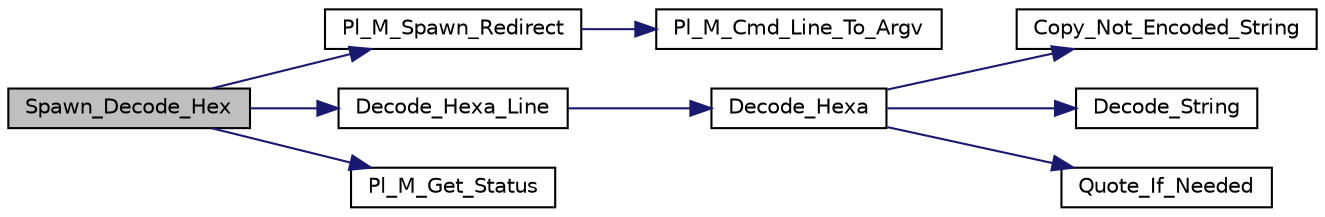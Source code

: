 digraph "Spawn_Decode_Hex"
{
  edge [fontname="Helvetica",fontsize="10",labelfontname="Helvetica",labelfontsize="10"];
  node [fontname="Helvetica",fontsize="10",shape=record];
  rankdir="LR";
  Node1 [label="Spawn_Decode_Hex",height=0.2,width=0.4,color="black", fillcolor="grey75", style="filled", fontcolor="black"];
  Node1 -> Node2 [color="midnightblue",fontsize="10",style="solid",fontname="Helvetica"];
  Node2 [label="Pl_M_Spawn_Redirect",height=0.2,width=0.4,color="black", fillcolor="white", style="filled",URL="$machine1_8c.html#a17ce0df391f0160574aec0d5fb760fac"];
  Node2 -> Node3 [color="midnightblue",fontsize="10",style="solid",fontname="Helvetica"];
  Node3 [label="Pl_M_Cmd_Line_To_Argv",height=0.2,width=0.4,color="black", fillcolor="white", style="filled",URL="$machine1_8c.html#a37c7ecbf2021d6a3c96a8e26a73ea517"];
  Node1 -> Node4 [color="midnightblue",fontsize="10",style="solid",fontname="Helvetica"];
  Node4 [label="Decode_Hexa_Line",height=0.2,width=0.4,color="black", fillcolor="white", style="filled",URL="$decode__hexa_8c.html#a557b9e6f8b78d63874887b366cbc35ed"];
  Node4 -> Node5 [color="midnightblue",fontsize="10",style="solid",fontname="Helvetica"];
  Node5 [label="Decode_Hexa",height=0.2,width=0.4,color="black", fillcolor="white", style="filled",URL="$decode__hexa_8c.html#ae547227b9f8687b00400668f4aeae951"];
  Node5 -> Node6 [color="midnightblue",fontsize="10",style="solid",fontname="Helvetica"];
  Node6 [label="Copy_Not_Encoded_String",height=0.2,width=0.4,color="black", fillcolor="white", style="filled",URL="$decode__hexa_8c.html#a6cd498a8932910b95ff7330b6eec3635"];
  Node5 -> Node7 [color="midnightblue",fontsize="10",style="solid",fontname="Helvetica"];
  Node7 [label="Decode_String",height=0.2,width=0.4,color="black", fillcolor="white", style="filled",URL="$decode__hexa_8c.html#afc598f5c3844d4b1f2626a1e9d832502"];
  Node5 -> Node8 [color="midnightblue",fontsize="10",style="solid",fontname="Helvetica"];
  Node8 [label="Quote_If_Needed",height=0.2,width=0.4,color="black", fillcolor="white", style="filled",URL="$decode__hexa_8c.html#a73e82cee47b73949cbe8a0b906f560fe"];
  Node1 -> Node9 [color="midnightblue",fontsize="10",style="solid",fontname="Helvetica"];
  Node9 [label="Pl_M_Get_Status",height=0.2,width=0.4,color="black", fillcolor="white", style="filled",URL="$machine1_8c.html#ab6fe9a2e36cbda4d3333bbb065314d25"];
}
